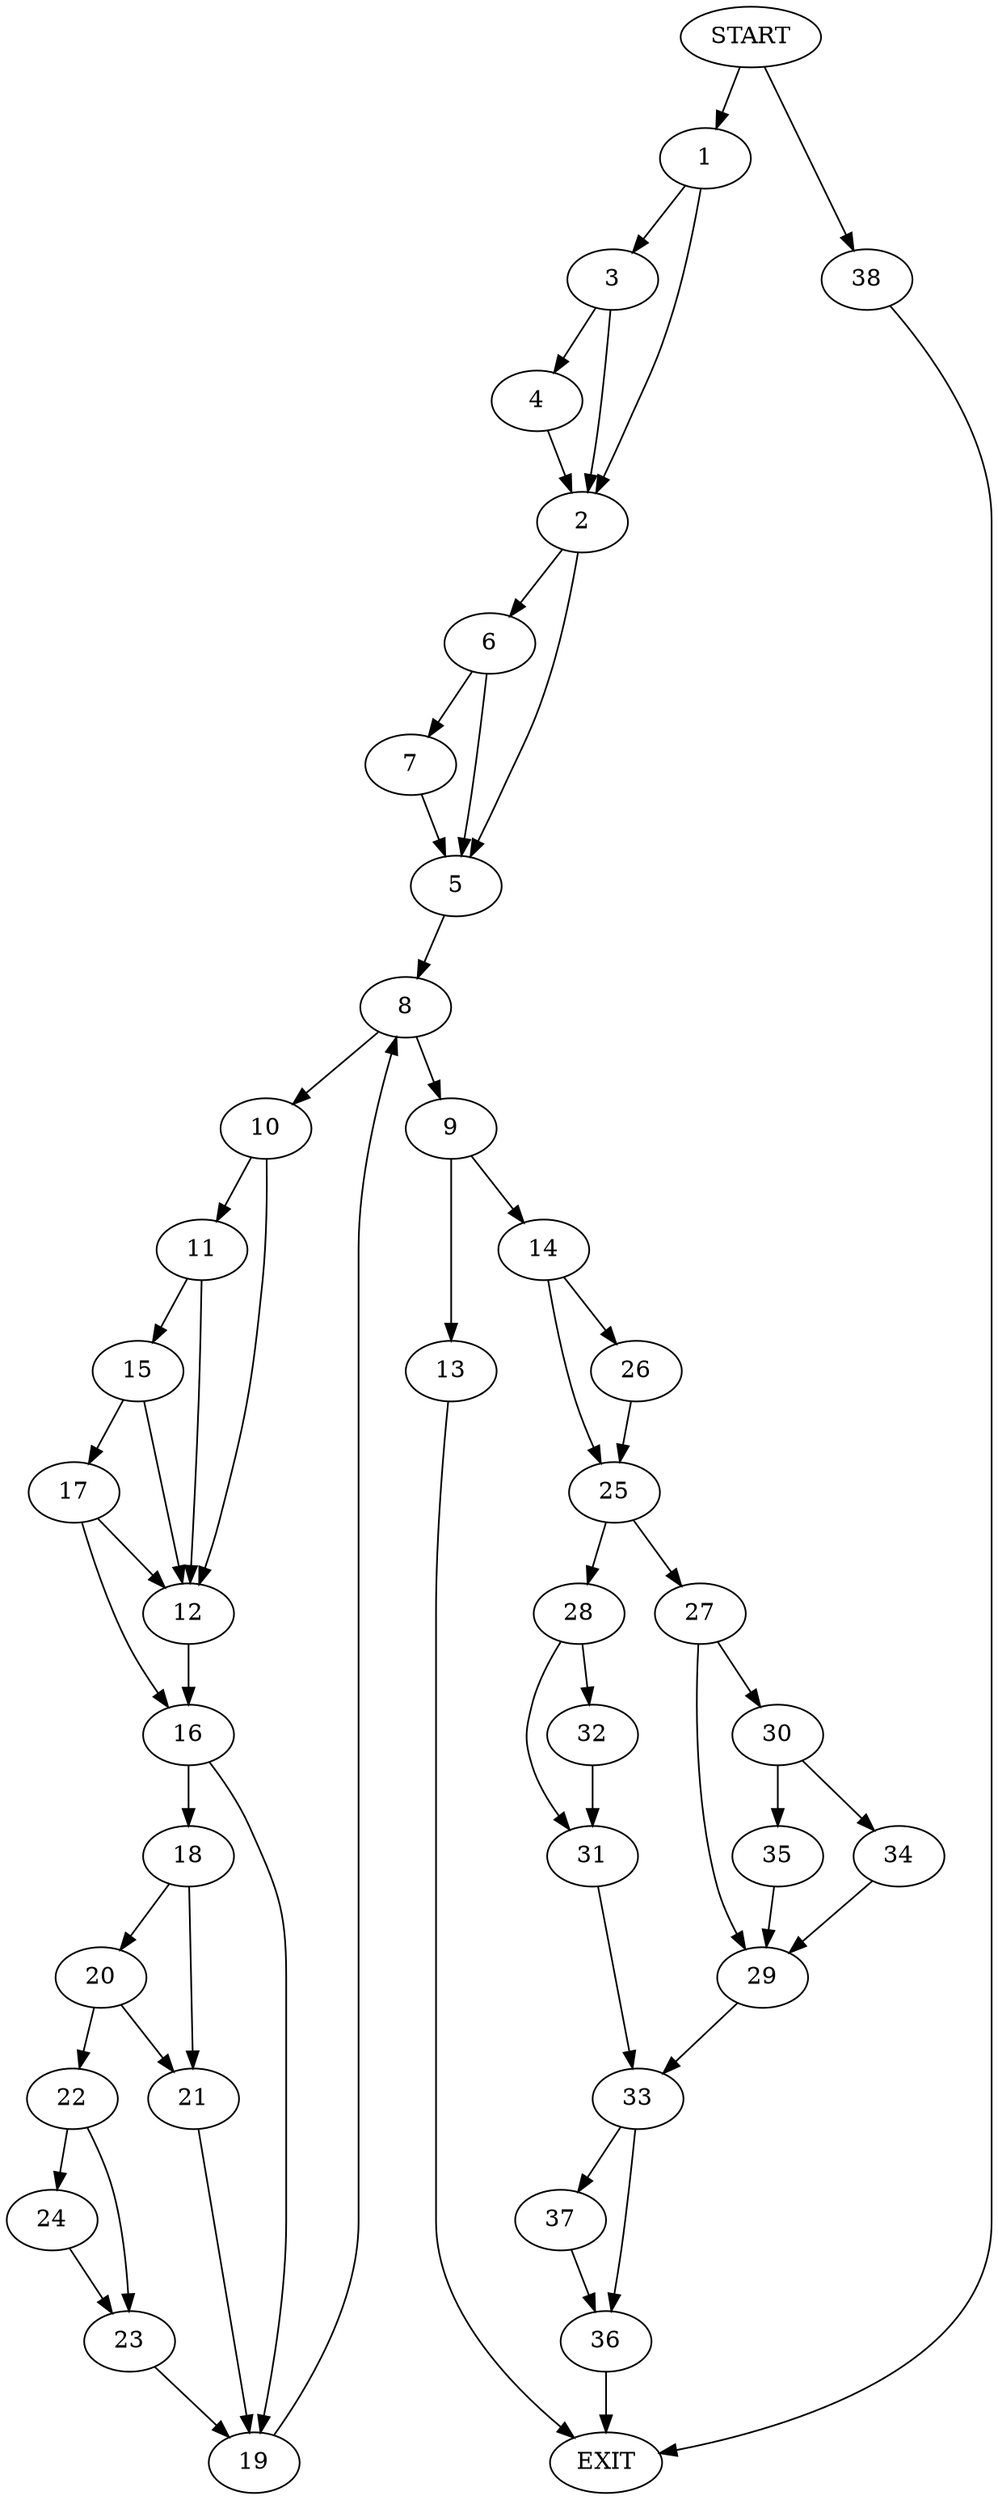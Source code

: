 digraph {
0 [label="START"]
39 [label="EXIT"]
0 -> 1
1 -> 2
1 -> 3
3 -> 2
3 -> 4
2 -> 5
2 -> 6
4 -> 2
6 -> 7
6 -> 5
5 -> 8
7 -> 5
8 -> 9
8 -> 10
10 -> 11
10 -> 12
9 -> 13
9 -> 14
11 -> 12
11 -> 15
12 -> 16
15 -> 17
15 -> 12
17 -> 12
17 -> 16
16 -> 18
16 -> 19
19 -> 8
18 -> 20
18 -> 21
20 -> 22
20 -> 21
21 -> 19
22 -> 23
22 -> 24
24 -> 23
23 -> 19
13 -> 39
14 -> 25
14 -> 26
25 -> 27
25 -> 28
26 -> 25
27 -> 29
27 -> 30
28 -> 31
28 -> 32
29 -> 33
30 -> 34
30 -> 35
35 -> 29
34 -> 29
33 -> 36
33 -> 37
31 -> 33
32 -> 31
36 -> 39
37 -> 36
0 -> 38
38 -> 39
}
